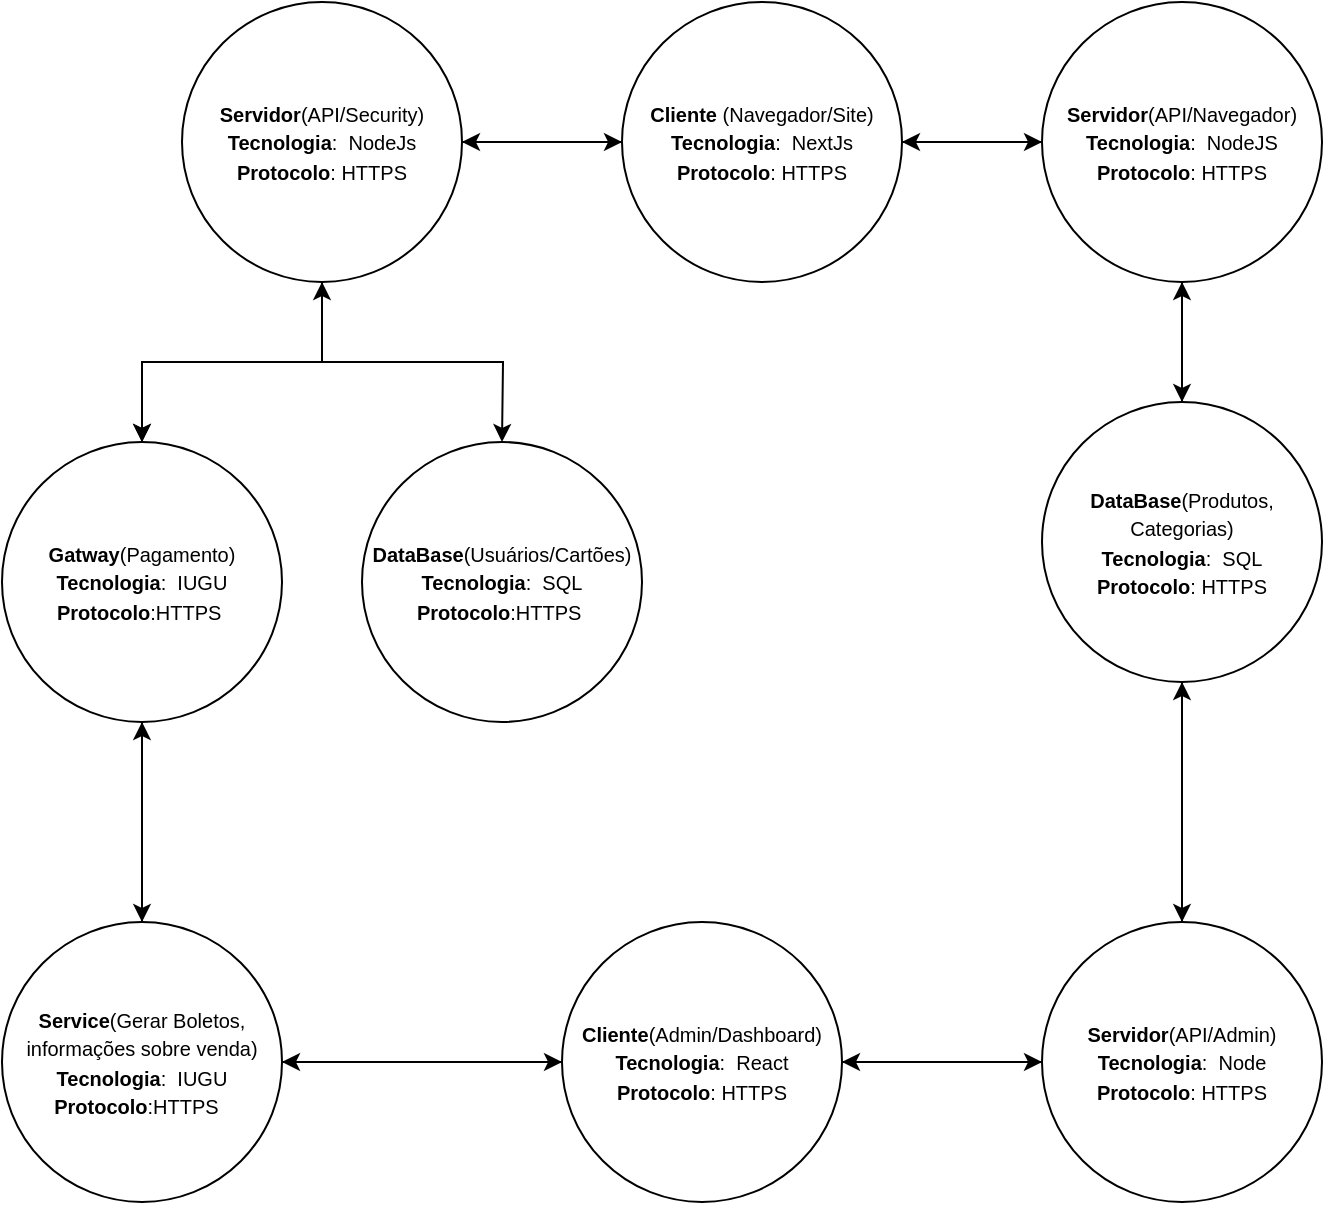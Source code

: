 <mxfile version="24.7.7">
  <diagram name="Página-1" id="gDb0Wxgi0HMaA3OUfaVs">
    <mxGraphModel dx="1426" dy="791" grid="1" gridSize="10" guides="1" tooltips="1" connect="1" arrows="1" fold="1" page="1" pageScale="1" pageWidth="827" pageHeight="1169" math="0" shadow="0">
      <root>
        <mxCell id="0" />
        <mxCell id="1" parent="0" />
        <mxCell id="EaHvDRHjJH-mLPHdcrsP-2" style="edgeStyle=orthogonalEdgeStyle;rounded=0;orthogonalLoop=1;jettySize=auto;html=1;entryX=1;entryY=0.5;entryDx=0;entryDy=0;" edge="1" parent="1" source="EaHvDRHjJH-mLPHdcrsP-1" target="EaHvDRHjJH-mLPHdcrsP-8">
          <mxGeometry relative="1" as="geometry">
            <mxPoint x="280" y="150" as="targetPoint" />
          </mxGeometry>
        </mxCell>
        <mxCell id="EaHvDRHjJH-mLPHdcrsP-7" style="edgeStyle=orthogonalEdgeStyle;rounded=0;orthogonalLoop=1;jettySize=auto;html=1;" edge="1" parent="1" source="EaHvDRHjJH-mLPHdcrsP-1">
          <mxGeometry relative="1" as="geometry">
            <mxPoint x="550" y="150" as="targetPoint" />
          </mxGeometry>
        </mxCell>
        <mxCell id="EaHvDRHjJH-mLPHdcrsP-1" value="&lt;font style=&quot;font-size: 10px;&quot;&gt;&lt;b&gt;Cliente &lt;/b&gt;(Navegador/Site)&lt;br&gt;&lt;b&gt;Tecnologia&lt;/b&gt;:&amp;nbsp; NextJs&lt;br&gt;&lt;b&gt;Protocolo&lt;/b&gt;: HTTPS&lt;/font&gt;" style="ellipse;whiteSpace=wrap;html=1;align=center;" vertex="1" parent="1">
          <mxGeometry x="340" y="80" width="140" height="140" as="geometry" />
        </mxCell>
        <mxCell id="EaHvDRHjJH-mLPHdcrsP-18" style="edgeStyle=orthogonalEdgeStyle;rounded=0;orthogonalLoop=1;jettySize=auto;html=1;" edge="1" parent="1" source="EaHvDRHjJH-mLPHdcrsP-3">
          <mxGeometry relative="1" as="geometry">
            <mxPoint x="480" y="150" as="targetPoint" />
          </mxGeometry>
        </mxCell>
        <mxCell id="EaHvDRHjJH-mLPHdcrsP-35" style="edgeStyle=orthogonalEdgeStyle;rounded=0;orthogonalLoop=1;jettySize=auto;html=1;" edge="1" parent="1" source="EaHvDRHjJH-mLPHdcrsP-3" target="EaHvDRHjJH-mLPHdcrsP-27">
          <mxGeometry relative="1" as="geometry" />
        </mxCell>
        <mxCell id="EaHvDRHjJH-mLPHdcrsP-3" value="&lt;font style=&quot;font-size: 10px;&quot;&gt;&lt;b&gt;Servidor&lt;/b&gt;(API/Navegador)&lt;br&gt;&lt;b&gt;Tecnologia&lt;/b&gt;:&amp;nbsp; NodeJS&lt;br&gt;&lt;b&gt;Protocolo&lt;/b&gt;: HTTPS&lt;/font&gt;" style="ellipse;whiteSpace=wrap;html=1;align=center;" vertex="1" parent="1">
          <mxGeometry x="550" y="80" width="140" height="140" as="geometry" />
        </mxCell>
        <mxCell id="EaHvDRHjJH-mLPHdcrsP-10" style="edgeStyle=orthogonalEdgeStyle;rounded=0;orthogonalLoop=1;jettySize=auto;html=1;exitX=0.5;exitY=1;exitDx=0;exitDy=0;" edge="1" parent="1" source="EaHvDRHjJH-mLPHdcrsP-8">
          <mxGeometry relative="1" as="geometry">
            <mxPoint x="280" y="300" as="targetPoint" />
          </mxGeometry>
        </mxCell>
        <mxCell id="EaHvDRHjJH-mLPHdcrsP-16" style="edgeStyle=orthogonalEdgeStyle;rounded=0;orthogonalLoop=1;jettySize=auto;html=1;" edge="1" parent="1" source="EaHvDRHjJH-mLPHdcrsP-8">
          <mxGeometry relative="1" as="geometry">
            <mxPoint x="340" y="150" as="targetPoint" />
          </mxGeometry>
        </mxCell>
        <mxCell id="EaHvDRHjJH-mLPHdcrsP-19" value="" style="edgeStyle=orthogonalEdgeStyle;rounded=0;orthogonalLoop=1;jettySize=auto;html=1;" edge="1" parent="1" source="EaHvDRHjJH-mLPHdcrsP-8" target="EaHvDRHjJH-mLPHdcrsP-11">
          <mxGeometry relative="1" as="geometry" />
        </mxCell>
        <mxCell id="EaHvDRHjJH-mLPHdcrsP-28" style="edgeStyle=orthogonalEdgeStyle;rounded=0;orthogonalLoop=1;jettySize=auto;html=1;exitX=0.5;exitY=1;exitDx=0;exitDy=0;entryX=0.5;entryY=0;entryDx=0;entryDy=0;" edge="1" parent="1" source="EaHvDRHjJH-mLPHdcrsP-8" target="EaHvDRHjJH-mLPHdcrsP-11">
          <mxGeometry relative="1" as="geometry" />
        </mxCell>
        <mxCell id="EaHvDRHjJH-mLPHdcrsP-8" value="&lt;font style=&quot;font-size: 10px;&quot;&gt;&lt;b&gt;Servidor&lt;/b&gt;(API/Security)&lt;br&gt;&lt;b&gt;Tecnologia&lt;/b&gt;:&amp;nbsp; NodeJs&lt;br&gt;&lt;b&gt;Protocolo&lt;/b&gt;: HTTPS&lt;/font&gt;" style="ellipse;whiteSpace=wrap;html=1;align=center;" vertex="1" parent="1">
          <mxGeometry x="120" y="80" width="140" height="140" as="geometry" />
        </mxCell>
        <mxCell id="EaHvDRHjJH-mLPHdcrsP-12" style="edgeStyle=orthogonalEdgeStyle;rounded=0;orthogonalLoop=1;jettySize=auto;html=1;entryX=0.5;entryY=0;entryDx=0;entryDy=0;" edge="1" parent="1" source="EaHvDRHjJH-mLPHdcrsP-11" target="EaHvDRHjJH-mLPHdcrsP-13">
          <mxGeometry relative="1" as="geometry">
            <mxPoint x="190" y="490" as="targetPoint" />
          </mxGeometry>
        </mxCell>
        <mxCell id="EaHvDRHjJH-mLPHdcrsP-24" style="edgeStyle=orthogonalEdgeStyle;rounded=0;orthogonalLoop=1;jettySize=auto;html=1;" edge="1" parent="1" source="EaHvDRHjJH-mLPHdcrsP-11" target="EaHvDRHjJH-mLPHdcrsP-8">
          <mxGeometry relative="1" as="geometry" />
        </mxCell>
        <mxCell id="EaHvDRHjJH-mLPHdcrsP-11" value="&lt;font style=&quot;font-size: 10px;&quot;&gt;&lt;b&gt;Gatway&lt;/b&gt;(Pagamento)&lt;br&gt;&lt;b&gt;Tecnologia&lt;/b&gt;:&amp;nbsp; IUGU&lt;br&gt;&lt;b&gt;Protocolo&lt;/b&gt;:HTTPS&amp;nbsp;&lt;/font&gt;" style="ellipse;whiteSpace=wrap;html=1;align=center;" vertex="1" parent="1">
          <mxGeometry x="30" y="300" width="140" height="140" as="geometry" />
        </mxCell>
        <mxCell id="EaHvDRHjJH-mLPHdcrsP-22" style="edgeStyle=orthogonalEdgeStyle;rounded=0;orthogonalLoop=1;jettySize=auto;html=1;" edge="1" parent="1" source="EaHvDRHjJH-mLPHdcrsP-13" target="EaHvDRHjJH-mLPHdcrsP-11">
          <mxGeometry relative="1" as="geometry" />
        </mxCell>
        <mxCell id="EaHvDRHjJH-mLPHdcrsP-45" style="edgeStyle=orthogonalEdgeStyle;rounded=0;orthogonalLoop=1;jettySize=auto;html=1;entryX=0;entryY=0.5;entryDx=0;entryDy=0;" edge="1" parent="1" source="EaHvDRHjJH-mLPHdcrsP-13" target="EaHvDRHjJH-mLPHdcrsP-37">
          <mxGeometry relative="1" as="geometry" />
        </mxCell>
        <mxCell id="EaHvDRHjJH-mLPHdcrsP-13" value="&lt;font style=&quot;font-size: 10px;&quot;&gt;&lt;b&gt;Service&lt;/b&gt;(Gerar Boletos, informações sobre venda)&lt;br&gt;&lt;b&gt;Tecnologia&lt;/b&gt;:&amp;nbsp; IUGU&lt;br&gt;&lt;b&gt;Protocolo&lt;/b&gt;:HTTPS&amp;nbsp;&amp;nbsp;&lt;/font&gt;" style="ellipse;whiteSpace=wrap;html=1;align=center;" vertex="1" parent="1">
          <mxGeometry x="30" y="540" width="140" height="140" as="geometry" />
        </mxCell>
        <mxCell id="EaHvDRHjJH-mLPHdcrsP-25" value="&lt;font style=&quot;font-size: 10px;&quot;&gt;&lt;b&gt;DataBase&lt;/b&gt;(Usuários/Cartões)&lt;br&gt;&lt;b&gt;Tecnologia&lt;/b&gt;:&amp;nbsp; SQL&lt;br&gt;&lt;b&gt;Protocolo&lt;/b&gt;:HTTPS&amp;nbsp;&lt;/font&gt;" style="ellipse;whiteSpace=wrap;html=1;align=center;" vertex="1" parent="1">
          <mxGeometry x="210" y="300" width="140" height="140" as="geometry" />
        </mxCell>
        <mxCell id="EaHvDRHjJH-mLPHdcrsP-36" style="edgeStyle=orthogonalEdgeStyle;rounded=0;orthogonalLoop=1;jettySize=auto;html=1;" edge="1" parent="1" source="EaHvDRHjJH-mLPHdcrsP-27" target="EaHvDRHjJH-mLPHdcrsP-3">
          <mxGeometry relative="1" as="geometry" />
        </mxCell>
        <mxCell id="EaHvDRHjJH-mLPHdcrsP-43" style="edgeStyle=orthogonalEdgeStyle;rounded=0;orthogonalLoop=1;jettySize=auto;html=1;" edge="1" parent="1" source="EaHvDRHjJH-mLPHdcrsP-27" target="EaHvDRHjJH-mLPHdcrsP-39">
          <mxGeometry relative="1" as="geometry" />
        </mxCell>
        <mxCell id="EaHvDRHjJH-mLPHdcrsP-27" value="&lt;font style=&quot;font-size: 10px;&quot;&gt;&lt;b&gt;DataBase&lt;/b&gt;(Produtos, Categorias)&lt;br&gt;&lt;b&gt;Tecnologia&lt;/b&gt;:&amp;nbsp; SQL&lt;br&gt;&lt;b&gt;Protocolo&lt;/b&gt;: HTTPS&lt;/font&gt;" style="ellipse;whiteSpace=wrap;html=1;align=center;" vertex="1" parent="1">
          <mxGeometry x="550" y="280" width="140" height="140" as="geometry" />
        </mxCell>
        <mxCell id="EaHvDRHjJH-mLPHdcrsP-40" style="edgeStyle=orthogonalEdgeStyle;rounded=0;orthogonalLoop=1;jettySize=auto;html=1;entryX=0;entryY=0.5;entryDx=0;entryDy=0;" edge="1" parent="1" source="EaHvDRHjJH-mLPHdcrsP-37" target="EaHvDRHjJH-mLPHdcrsP-39">
          <mxGeometry relative="1" as="geometry" />
        </mxCell>
        <mxCell id="EaHvDRHjJH-mLPHdcrsP-44" style="edgeStyle=orthogonalEdgeStyle;rounded=0;orthogonalLoop=1;jettySize=auto;html=1;entryX=1;entryY=0.5;entryDx=0;entryDy=0;" edge="1" parent="1" source="EaHvDRHjJH-mLPHdcrsP-37" target="EaHvDRHjJH-mLPHdcrsP-13">
          <mxGeometry relative="1" as="geometry" />
        </mxCell>
        <mxCell id="EaHvDRHjJH-mLPHdcrsP-37" value="&lt;font style=&quot;font-size: 10px;&quot;&gt;&lt;b&gt;Cliente&lt;/b&gt;(Admin/Dashboard)&lt;br&gt;&lt;b&gt;Tecnologia&lt;/b&gt;:&amp;nbsp; React&lt;br&gt;&lt;b&gt;Protocolo&lt;/b&gt;: HTTPS&lt;/font&gt;" style="ellipse;whiteSpace=wrap;html=1;align=center;" vertex="1" parent="1">
          <mxGeometry x="310" y="540" width="140" height="140" as="geometry" />
        </mxCell>
        <mxCell id="EaHvDRHjJH-mLPHdcrsP-41" style="edgeStyle=orthogonalEdgeStyle;rounded=0;orthogonalLoop=1;jettySize=auto;html=1;" edge="1" parent="1" source="EaHvDRHjJH-mLPHdcrsP-39" target="EaHvDRHjJH-mLPHdcrsP-37">
          <mxGeometry relative="1" as="geometry" />
        </mxCell>
        <mxCell id="EaHvDRHjJH-mLPHdcrsP-42" style="edgeStyle=orthogonalEdgeStyle;rounded=0;orthogonalLoop=1;jettySize=auto;html=1;entryX=0.5;entryY=1;entryDx=0;entryDy=0;" edge="1" parent="1" source="EaHvDRHjJH-mLPHdcrsP-39" target="EaHvDRHjJH-mLPHdcrsP-27">
          <mxGeometry relative="1" as="geometry" />
        </mxCell>
        <mxCell id="EaHvDRHjJH-mLPHdcrsP-39" value="&lt;font style=&quot;font-size: 10px;&quot;&gt;&lt;b&gt;Servidor&lt;/b&gt;(API/Admin)&lt;br&gt;&lt;b&gt;Tecnologia&lt;/b&gt;:&amp;nbsp; Node&lt;br&gt;&lt;b&gt;Protocolo&lt;/b&gt;: HTTPS&lt;/font&gt;" style="ellipse;whiteSpace=wrap;html=1;align=center;" vertex="1" parent="1">
          <mxGeometry x="550" y="540" width="140" height="140" as="geometry" />
        </mxCell>
      </root>
    </mxGraphModel>
  </diagram>
</mxfile>
